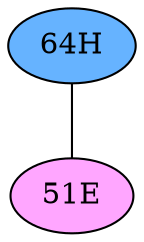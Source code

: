 // The Round Table
graph {
	"64H" [fillcolor="#66B3FF" style=radial]
	"51E" [fillcolor="#FFA6FF" style=radial]
	"64H" -- "51E" [penwidth=1]
}
